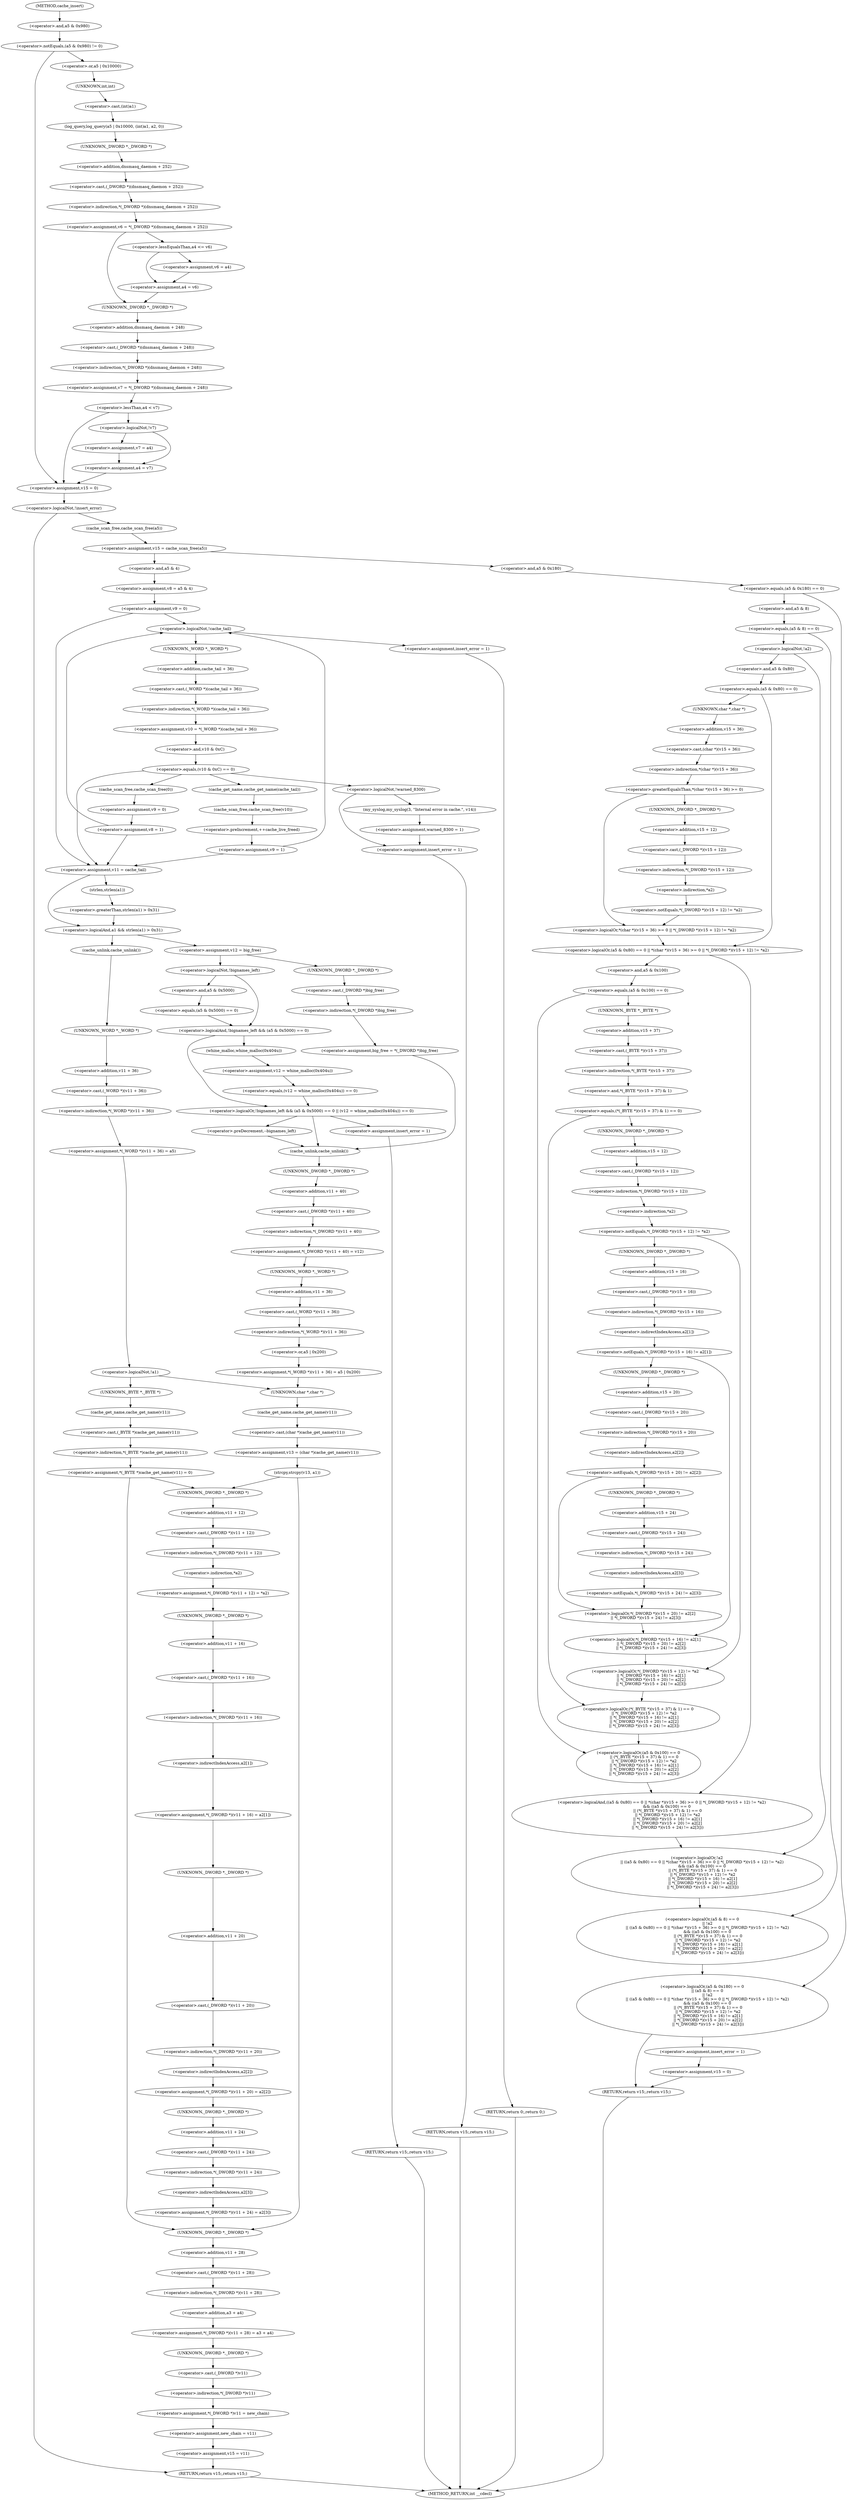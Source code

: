 digraph cache_insert {  
"1000129" [label = "(<operator>.notEquals,(a5 & 0x980) != 0)" ]
"1000130" [label = "(<operator>.and,a5 & 0x980)" ]
"1000135" [label = "(log_query,log_query(a5 | 0x10000, (int)a1, a2, 0))" ]
"1000136" [label = "(<operator>.or,a5 | 0x10000)" ]
"1000139" [label = "(<operator>.cast,(int)a1)" ]
"1000140" [label = "(UNKNOWN,int,int)" ]
"1000144" [label = "(<operator>.assignment,v6 = *(_DWORD *)(dnsmasq_daemon + 252))" ]
"1000146" [label = "(<operator>.indirection,*(_DWORD *)(dnsmasq_daemon + 252))" ]
"1000147" [label = "(<operator>.cast,(_DWORD *)(dnsmasq_daemon + 252))" ]
"1000148" [label = "(UNKNOWN,_DWORD *,_DWORD *)" ]
"1000149" [label = "(<operator>.addition,dnsmasq_daemon + 252)" ]
"1000156" [label = "(<operator>.lessEqualsThan,a4 <= v6)" ]
"1000159" [label = "(<operator>.assignment,v6 = a4)" ]
"1000162" [label = "(<operator>.assignment,a4 = v6)" ]
"1000165" [label = "(<operator>.assignment,v7 = *(_DWORD *)(dnsmasq_daemon + 248))" ]
"1000167" [label = "(<operator>.indirection,*(_DWORD *)(dnsmasq_daemon + 248))" ]
"1000168" [label = "(<operator>.cast,(_DWORD *)(dnsmasq_daemon + 248))" ]
"1000169" [label = "(UNKNOWN,_DWORD *,_DWORD *)" ]
"1000170" [label = "(<operator>.addition,dnsmasq_daemon + 248)" ]
"1000174" [label = "(<operator>.lessThan,a4 < v7)" ]
"1000179" [label = "(<operator>.logicalNot,!v7)" ]
"1000181" [label = "(<operator>.assignment,v7 = a4)" ]
"1000184" [label = "(<operator>.assignment,a4 = v7)" ]
"1000187" [label = "(<operator>.assignment,v15 = 0)" ]
"1000191" [label = "(<operator>.logicalNot,!insert_error)" ]
"1000194" [label = "(<operator>.assignment,v15 = cache_scan_free(a5))" ]
"1000196" [label = "(cache_scan_free,cache_scan_free(a5))" ]
"1000202" [label = "(<operator>.logicalOr,(a5 & 0x180) == 0\n        || (a5 & 8) == 0\n        || !a2\n        || ((a5 & 0x80) == 0 || *(char *)(v15 + 36) >= 0 || *(_DWORD *)(v15 + 12) != *a2)\n        && ((a5 & 0x100) == 0\n         || (*(_BYTE *)(v15 + 37) & 1) == 0\n         || *(_DWORD *)(v15 + 12) != *a2\n         || *(_DWORD *)(v15 + 16) != a2[1]\n         || *(_DWORD *)(v15 + 20) != a2[2]\n         || *(_DWORD *)(v15 + 24) != a2[3]))" ]
"1000203" [label = "(<operator>.equals,(a5 & 0x180) == 0)" ]
"1000204" [label = "(<operator>.and,a5 & 0x180)" ]
"1000208" [label = "(<operator>.logicalOr,(a5 & 8) == 0\n        || !a2\n        || ((a5 & 0x80) == 0 || *(char *)(v15 + 36) >= 0 || *(_DWORD *)(v15 + 12) != *a2)\n        && ((a5 & 0x100) == 0\n         || (*(_BYTE *)(v15 + 37) & 1) == 0\n         || *(_DWORD *)(v15 + 12) != *a2\n         || *(_DWORD *)(v15 + 16) != a2[1]\n         || *(_DWORD *)(v15 + 20) != a2[2]\n         || *(_DWORD *)(v15 + 24) != a2[3]))" ]
"1000209" [label = "(<operator>.equals,(a5 & 8) == 0)" ]
"1000210" [label = "(<operator>.and,a5 & 8)" ]
"1000214" [label = "(<operator>.logicalOr,!a2\n        || ((a5 & 0x80) == 0 || *(char *)(v15 + 36) >= 0 || *(_DWORD *)(v15 + 12) != *a2)\n        && ((a5 & 0x100) == 0\n         || (*(_BYTE *)(v15 + 37) & 1) == 0\n         || *(_DWORD *)(v15 + 12) != *a2\n         || *(_DWORD *)(v15 + 16) != a2[1]\n         || *(_DWORD *)(v15 + 20) != a2[2]\n         || *(_DWORD *)(v15 + 24) != a2[3]))" ]
"1000215" [label = "(<operator>.logicalNot,!a2)" ]
"1000217" [label = "(<operator>.logicalAnd,((a5 & 0x80) == 0 || *(char *)(v15 + 36) >= 0 || *(_DWORD *)(v15 + 12) != *a2)\n        && ((a5 & 0x100) == 0\n         || (*(_BYTE *)(v15 + 37) & 1) == 0\n         || *(_DWORD *)(v15 + 12) != *a2\n         || *(_DWORD *)(v15 + 16) != a2[1]\n         || *(_DWORD *)(v15 + 20) != a2[2]\n         || *(_DWORD *)(v15 + 24) != a2[3]))" ]
"1000218" [label = "(<operator>.logicalOr,(a5 & 0x80) == 0 || *(char *)(v15 + 36) >= 0 || *(_DWORD *)(v15 + 12) != *a2)" ]
"1000219" [label = "(<operator>.equals,(a5 & 0x80) == 0)" ]
"1000220" [label = "(<operator>.and,a5 & 0x80)" ]
"1000224" [label = "(<operator>.logicalOr,*(char *)(v15 + 36) >= 0 || *(_DWORD *)(v15 + 12) != *a2)" ]
"1000225" [label = "(<operator>.greaterEqualsThan,*(char *)(v15 + 36) >= 0)" ]
"1000226" [label = "(<operator>.indirection,*(char *)(v15 + 36))" ]
"1000227" [label = "(<operator>.cast,(char *)(v15 + 36))" ]
"1000228" [label = "(UNKNOWN,char *,char *)" ]
"1000229" [label = "(<operator>.addition,v15 + 36)" ]
"1000233" [label = "(<operator>.notEquals,*(_DWORD *)(v15 + 12) != *a2)" ]
"1000234" [label = "(<operator>.indirection,*(_DWORD *)(v15 + 12))" ]
"1000235" [label = "(<operator>.cast,(_DWORD *)(v15 + 12))" ]
"1000236" [label = "(UNKNOWN,_DWORD *,_DWORD *)" ]
"1000237" [label = "(<operator>.addition,v15 + 12)" ]
"1000240" [label = "(<operator>.indirection,*a2)" ]
"1000242" [label = "(<operator>.logicalOr,(a5 & 0x100) == 0\n         || (*(_BYTE *)(v15 + 37) & 1) == 0\n         || *(_DWORD *)(v15 + 12) != *a2\n         || *(_DWORD *)(v15 + 16) != a2[1]\n         || *(_DWORD *)(v15 + 20) != a2[2]\n         || *(_DWORD *)(v15 + 24) != a2[3])" ]
"1000243" [label = "(<operator>.equals,(a5 & 0x100) == 0)" ]
"1000244" [label = "(<operator>.and,a5 & 0x100)" ]
"1000248" [label = "(<operator>.logicalOr,(*(_BYTE *)(v15 + 37) & 1) == 0\n         || *(_DWORD *)(v15 + 12) != *a2\n         || *(_DWORD *)(v15 + 16) != a2[1]\n         || *(_DWORD *)(v15 + 20) != a2[2]\n         || *(_DWORD *)(v15 + 24) != a2[3])" ]
"1000249" [label = "(<operator>.equals,(*(_BYTE *)(v15 + 37) & 1) == 0)" ]
"1000250" [label = "(<operator>.and,*(_BYTE *)(v15 + 37) & 1)" ]
"1000251" [label = "(<operator>.indirection,*(_BYTE *)(v15 + 37))" ]
"1000252" [label = "(<operator>.cast,(_BYTE *)(v15 + 37))" ]
"1000253" [label = "(UNKNOWN,_BYTE *,_BYTE *)" ]
"1000254" [label = "(<operator>.addition,v15 + 37)" ]
"1000259" [label = "(<operator>.logicalOr,*(_DWORD *)(v15 + 12) != *a2\n         || *(_DWORD *)(v15 + 16) != a2[1]\n         || *(_DWORD *)(v15 + 20) != a2[2]\n         || *(_DWORD *)(v15 + 24) != a2[3])" ]
"1000260" [label = "(<operator>.notEquals,*(_DWORD *)(v15 + 12) != *a2)" ]
"1000261" [label = "(<operator>.indirection,*(_DWORD *)(v15 + 12))" ]
"1000262" [label = "(<operator>.cast,(_DWORD *)(v15 + 12))" ]
"1000263" [label = "(UNKNOWN,_DWORD *,_DWORD *)" ]
"1000264" [label = "(<operator>.addition,v15 + 12)" ]
"1000267" [label = "(<operator>.indirection,*a2)" ]
"1000269" [label = "(<operator>.logicalOr,*(_DWORD *)(v15 + 16) != a2[1]\n         || *(_DWORD *)(v15 + 20) != a2[2]\n         || *(_DWORD *)(v15 + 24) != a2[3])" ]
"1000270" [label = "(<operator>.notEquals,*(_DWORD *)(v15 + 16) != a2[1])" ]
"1000271" [label = "(<operator>.indirection,*(_DWORD *)(v15 + 16))" ]
"1000272" [label = "(<operator>.cast,(_DWORD *)(v15 + 16))" ]
"1000273" [label = "(UNKNOWN,_DWORD *,_DWORD *)" ]
"1000274" [label = "(<operator>.addition,v15 + 16)" ]
"1000277" [label = "(<operator>.indirectIndexAccess,a2[1])" ]
"1000280" [label = "(<operator>.logicalOr,*(_DWORD *)(v15 + 20) != a2[2]\n         || *(_DWORD *)(v15 + 24) != a2[3])" ]
"1000281" [label = "(<operator>.notEquals,*(_DWORD *)(v15 + 20) != a2[2])" ]
"1000282" [label = "(<operator>.indirection,*(_DWORD *)(v15 + 20))" ]
"1000283" [label = "(<operator>.cast,(_DWORD *)(v15 + 20))" ]
"1000284" [label = "(UNKNOWN,_DWORD *,_DWORD *)" ]
"1000285" [label = "(<operator>.addition,v15 + 20)" ]
"1000288" [label = "(<operator>.indirectIndexAccess,a2[2])" ]
"1000291" [label = "(<operator>.notEquals,*(_DWORD *)(v15 + 24) != a2[3])" ]
"1000292" [label = "(<operator>.indirection,*(_DWORD *)(v15 + 24))" ]
"1000293" [label = "(<operator>.cast,(_DWORD *)(v15 + 24))" ]
"1000294" [label = "(UNKNOWN,_DWORD *,_DWORD *)" ]
"1000295" [label = "(<operator>.addition,v15 + 24)" ]
"1000298" [label = "(<operator>.indirectIndexAccess,a2[3])" ]
"1000302" [label = "(<operator>.assignment,insert_error = 1)" ]
"1000305" [label = "(<operator>.assignment,v15 = 0)" ]
"1000308" [label = "(RETURN,return v15;,return v15;)" ]
"1000310" [label = "(<operator>.assignment,v8 = a5 & 4)" ]
"1000312" [label = "(<operator>.and,a5 & 4)" ]
"1000315" [label = "(<operator>.assignment,v9 = 0)" ]
"1000322" [label = "(<operator>.logicalNot,!cache_tail)" ]
"1000325" [label = "(<operator>.assignment,insert_error = 1)" ]
"1000328" [label = "(RETURN,return 0;,return 0;)" ]
"1000330" [label = "(<operator>.assignment,v10 = *(_WORD *)(cache_tail + 36))" ]
"1000332" [label = "(<operator>.indirection,*(_WORD *)(cache_tail + 36))" ]
"1000333" [label = "(<operator>.cast,(_WORD *)(cache_tail + 36))" ]
"1000334" [label = "(UNKNOWN,_WORD *,_WORD *)" ]
"1000335" [label = "(<operator>.addition,cache_tail + 36)" ]
"1000339" [label = "(<operator>.equals,(v10 & 0xC) == 0)" ]
"1000340" [label = "(<operator>.and,v10 & 0xC)" ]
"1000349" [label = "(<operator>.logicalNot,!warned_8300)" ]
"1000352" [label = "(my_syslog,my_syslog(3, \"Internal error in cache.\", v14))" ]
"1000356" [label = "(<operator>.assignment,warned_8300 = 1)" ]
"1000359" [label = "(<operator>.assignment,insert_error = 1)" ]
"1000362" [label = "(RETURN,return v15;,return v15;)" ]
"1000367" [label = "(cache_get_name,cache_get_name(cache_tail))" ]
"1000369" [label = "(cache_scan_free,cache_scan_free(v10))" ]
"1000371" [label = "(<operator>.preIncrement,++cache_live_freed)" ]
"1000373" [label = "(<operator>.assignment,v9 = 1)" ]
"1000378" [label = "(cache_scan_free,cache_scan_free(0))" ]
"1000380" [label = "(<operator>.assignment,v9 = 0)" ]
"1000383" [label = "(<operator>.assignment,v8 = 1)" ]
"1000386" [label = "(<operator>.assignment,v11 = cache_tail)" ]
"1000390" [label = "(<operator>.logicalAnd,a1 && strlen(a1) > 0x31)" ]
"1000392" [label = "(<operator>.greaterThan,strlen(a1) > 0x31)" ]
"1000393" [label = "(strlen,strlen(a1))" ]
"1000397" [label = "(<operator>.assignment,v12 = big_free)" ]
"1000403" [label = "(<operator>.assignment,big_free = *(_DWORD *)big_free)" ]
"1000405" [label = "(<operator>.indirection,*(_DWORD *)big_free)" ]
"1000406" [label = "(<operator>.cast,(_DWORD *)big_free)" ]
"1000407" [label = "(UNKNOWN,_DWORD *,_DWORD *)" ]
"1000412" [label = "(<operator>.logicalOr,!bignames_left && (a5 & 0x5000) == 0 || (v12 = whine_malloc(0x404u)) == 0)" ]
"1000413" [label = "(<operator>.logicalAnd,!bignames_left && (a5 & 0x5000) == 0)" ]
"1000414" [label = "(<operator>.logicalNot,!bignames_left)" ]
"1000416" [label = "(<operator>.equals,(a5 & 0x5000) == 0)" ]
"1000417" [label = "(<operator>.and,a5 & 0x5000)" ]
"1000421" [label = "(<operator>.equals,(v12 = whine_malloc(0x404u)) == 0)" ]
"1000422" [label = "(<operator>.assignment,v12 = whine_malloc(0x404u))" ]
"1000424" [label = "(whine_malloc,whine_malloc(0x404u))" ]
"1000428" [label = "(<operator>.assignment,insert_error = 1)" ]
"1000431" [label = "(RETURN,return v15;,return v15;)" ]
"1000435" [label = "(<operator>.preDecrement,--bignames_left)" ]
"1000437" [label = "(cache_unlink,cache_unlink())" ]
"1000438" [label = "(<operator>.assignment,*(_DWORD *)(v11 + 40) = v12)" ]
"1000439" [label = "(<operator>.indirection,*(_DWORD *)(v11 + 40))" ]
"1000440" [label = "(<operator>.cast,(_DWORD *)(v11 + 40))" ]
"1000441" [label = "(UNKNOWN,_DWORD *,_DWORD *)" ]
"1000442" [label = "(<operator>.addition,v11 + 40)" ]
"1000446" [label = "(<operator>.assignment,*(_WORD *)(v11 + 36) = a5 | 0x200)" ]
"1000447" [label = "(<operator>.indirection,*(_WORD *)(v11 + 36))" ]
"1000448" [label = "(<operator>.cast,(_WORD *)(v11 + 36))" ]
"1000449" [label = "(UNKNOWN,_WORD *,_WORD *)" ]
"1000450" [label = "(<operator>.addition,v11 + 36)" ]
"1000453" [label = "(<operator>.or,a5 | 0x200)" ]
"1000458" [label = "(cache_unlink,cache_unlink())" ]
"1000459" [label = "(<operator>.assignment,*(_WORD *)(v11 + 36) = a5)" ]
"1000460" [label = "(<operator>.indirection,*(_WORD *)(v11 + 36))" ]
"1000461" [label = "(<operator>.cast,(_WORD *)(v11 + 36))" ]
"1000462" [label = "(UNKNOWN,_WORD *,_WORD *)" ]
"1000463" [label = "(<operator>.addition,v11 + 36)" ]
"1000468" [label = "(<operator>.logicalNot,!a1)" ]
"1000471" [label = "(<operator>.assignment,*(_BYTE *)cache_get_name(v11) = 0)" ]
"1000472" [label = "(<operator>.indirection,*(_BYTE *)cache_get_name(v11))" ]
"1000473" [label = "(<operator>.cast,(_BYTE *)cache_get_name(v11))" ]
"1000474" [label = "(UNKNOWN,_BYTE *,_BYTE *)" ]
"1000475" [label = "(cache_get_name,cache_get_name(v11))" ]
"1000479" [label = "(<operator>.assignment,v13 = (char *)cache_get_name(v11))" ]
"1000481" [label = "(<operator>.cast,(char *)cache_get_name(v11))" ]
"1000482" [label = "(UNKNOWN,char *,char *)" ]
"1000483" [label = "(cache_get_name,cache_get_name(v11))" ]
"1000485" [label = "(strcpy,strcpy(v13, a1))" ]
"1000492" [label = "(<operator>.assignment,*(_DWORD *)(v11 + 12) = *a2)" ]
"1000493" [label = "(<operator>.indirection,*(_DWORD *)(v11 + 12))" ]
"1000494" [label = "(<operator>.cast,(_DWORD *)(v11 + 12))" ]
"1000495" [label = "(UNKNOWN,_DWORD *,_DWORD *)" ]
"1000496" [label = "(<operator>.addition,v11 + 12)" ]
"1000499" [label = "(<operator>.indirection,*a2)" ]
"1000501" [label = "(<operator>.assignment,*(_DWORD *)(v11 + 16) = a2[1])" ]
"1000502" [label = "(<operator>.indirection,*(_DWORD *)(v11 + 16))" ]
"1000503" [label = "(<operator>.cast,(_DWORD *)(v11 + 16))" ]
"1000504" [label = "(UNKNOWN,_DWORD *,_DWORD *)" ]
"1000505" [label = "(<operator>.addition,v11 + 16)" ]
"1000508" [label = "(<operator>.indirectIndexAccess,a2[1])" ]
"1000511" [label = "(<operator>.assignment,*(_DWORD *)(v11 + 20) = a2[2])" ]
"1000512" [label = "(<operator>.indirection,*(_DWORD *)(v11 + 20))" ]
"1000513" [label = "(<operator>.cast,(_DWORD *)(v11 + 20))" ]
"1000514" [label = "(UNKNOWN,_DWORD *,_DWORD *)" ]
"1000515" [label = "(<operator>.addition,v11 + 20)" ]
"1000518" [label = "(<operator>.indirectIndexAccess,a2[2])" ]
"1000521" [label = "(<operator>.assignment,*(_DWORD *)(v11 + 24) = a2[3])" ]
"1000522" [label = "(<operator>.indirection,*(_DWORD *)(v11 + 24))" ]
"1000523" [label = "(<operator>.cast,(_DWORD *)(v11 + 24))" ]
"1000524" [label = "(UNKNOWN,_DWORD *,_DWORD *)" ]
"1000525" [label = "(<operator>.addition,v11 + 24)" ]
"1000528" [label = "(<operator>.indirectIndexAccess,a2[3])" ]
"1000531" [label = "(<operator>.assignment,*(_DWORD *)(v11 + 28) = a3 + a4)" ]
"1000532" [label = "(<operator>.indirection,*(_DWORD *)(v11 + 28))" ]
"1000533" [label = "(<operator>.cast,(_DWORD *)(v11 + 28))" ]
"1000534" [label = "(UNKNOWN,_DWORD *,_DWORD *)" ]
"1000535" [label = "(<operator>.addition,v11 + 28)" ]
"1000538" [label = "(<operator>.addition,a3 + a4)" ]
"1000541" [label = "(<operator>.assignment,*(_DWORD *)v11 = new_chain)" ]
"1000542" [label = "(<operator>.indirection,*(_DWORD *)v11)" ]
"1000543" [label = "(<operator>.cast,(_DWORD *)v11)" ]
"1000544" [label = "(UNKNOWN,_DWORD *,_DWORD *)" ]
"1000547" [label = "(<operator>.assignment,new_chain = v11)" ]
"1000550" [label = "(<operator>.assignment,v15 = v11)" ]
"1000553" [label = "(RETURN,return v15;,return v15;)" ]
"1000111" [label = "(METHOD,cache_insert)" ]
"1000555" [label = "(METHOD_RETURN,int __cdecl)" ]
  "1000129" -> "1000136" 
  "1000129" -> "1000187" 
  "1000130" -> "1000129" 
  "1000135" -> "1000148" 
  "1000136" -> "1000140" 
  "1000139" -> "1000135" 
  "1000140" -> "1000139" 
  "1000144" -> "1000156" 
  "1000144" -> "1000169" 
  "1000146" -> "1000144" 
  "1000147" -> "1000146" 
  "1000148" -> "1000149" 
  "1000149" -> "1000147" 
  "1000156" -> "1000159" 
  "1000156" -> "1000162" 
  "1000159" -> "1000162" 
  "1000162" -> "1000169" 
  "1000165" -> "1000174" 
  "1000167" -> "1000165" 
  "1000168" -> "1000167" 
  "1000169" -> "1000170" 
  "1000170" -> "1000168" 
  "1000174" -> "1000179" 
  "1000174" -> "1000187" 
  "1000179" -> "1000181" 
  "1000179" -> "1000184" 
  "1000181" -> "1000184" 
  "1000184" -> "1000187" 
  "1000187" -> "1000191" 
  "1000191" -> "1000196" 
  "1000191" -> "1000553" 
  "1000194" -> "1000204" 
  "1000194" -> "1000312" 
  "1000196" -> "1000194" 
  "1000202" -> "1000302" 
  "1000202" -> "1000308" 
  "1000203" -> "1000202" 
  "1000203" -> "1000210" 
  "1000204" -> "1000203" 
  "1000208" -> "1000202" 
  "1000209" -> "1000208" 
  "1000209" -> "1000215" 
  "1000210" -> "1000209" 
  "1000214" -> "1000208" 
  "1000215" -> "1000214" 
  "1000215" -> "1000220" 
  "1000217" -> "1000214" 
  "1000218" -> "1000217" 
  "1000218" -> "1000244" 
  "1000219" -> "1000228" 
  "1000219" -> "1000218" 
  "1000220" -> "1000219" 
  "1000224" -> "1000218" 
  "1000225" -> "1000236" 
  "1000225" -> "1000224" 
  "1000226" -> "1000225" 
  "1000227" -> "1000226" 
  "1000228" -> "1000229" 
  "1000229" -> "1000227" 
  "1000233" -> "1000224" 
  "1000234" -> "1000240" 
  "1000235" -> "1000234" 
  "1000236" -> "1000237" 
  "1000237" -> "1000235" 
  "1000240" -> "1000233" 
  "1000242" -> "1000217" 
  "1000243" -> "1000253" 
  "1000243" -> "1000242" 
  "1000244" -> "1000243" 
  "1000248" -> "1000242" 
  "1000249" -> "1000263" 
  "1000249" -> "1000248" 
  "1000250" -> "1000249" 
  "1000251" -> "1000250" 
  "1000252" -> "1000251" 
  "1000253" -> "1000254" 
  "1000254" -> "1000252" 
  "1000259" -> "1000248" 
  "1000260" -> "1000273" 
  "1000260" -> "1000259" 
  "1000261" -> "1000267" 
  "1000262" -> "1000261" 
  "1000263" -> "1000264" 
  "1000264" -> "1000262" 
  "1000267" -> "1000260" 
  "1000269" -> "1000259" 
  "1000270" -> "1000284" 
  "1000270" -> "1000269" 
  "1000271" -> "1000277" 
  "1000272" -> "1000271" 
  "1000273" -> "1000274" 
  "1000274" -> "1000272" 
  "1000277" -> "1000270" 
  "1000280" -> "1000269" 
  "1000281" -> "1000294" 
  "1000281" -> "1000280" 
  "1000282" -> "1000288" 
  "1000283" -> "1000282" 
  "1000284" -> "1000285" 
  "1000285" -> "1000283" 
  "1000288" -> "1000281" 
  "1000291" -> "1000280" 
  "1000292" -> "1000298" 
  "1000293" -> "1000292" 
  "1000294" -> "1000295" 
  "1000295" -> "1000293" 
  "1000298" -> "1000291" 
  "1000302" -> "1000305" 
  "1000305" -> "1000308" 
  "1000308" -> "1000555" 
  "1000310" -> "1000315" 
  "1000312" -> "1000310" 
  "1000315" -> "1000322" 
  "1000315" -> "1000386" 
  "1000322" -> "1000325" 
  "1000322" -> "1000334" 
  "1000325" -> "1000328" 
  "1000328" -> "1000555" 
  "1000330" -> "1000340" 
  "1000332" -> "1000330" 
  "1000333" -> "1000332" 
  "1000334" -> "1000335" 
  "1000335" -> "1000333" 
  "1000339" -> "1000386" 
  "1000339" -> "1000349" 
  "1000339" -> "1000367" 
  "1000339" -> "1000378" 
  "1000340" -> "1000339" 
  "1000349" -> "1000352" 
  "1000349" -> "1000359" 
  "1000352" -> "1000356" 
  "1000356" -> "1000359" 
  "1000359" -> "1000362" 
  "1000362" -> "1000555" 
  "1000367" -> "1000369" 
  "1000369" -> "1000371" 
  "1000371" -> "1000373" 
  "1000373" -> "1000322" 
  "1000373" -> "1000386" 
  "1000378" -> "1000380" 
  "1000380" -> "1000383" 
  "1000383" -> "1000322" 
  "1000383" -> "1000386" 
  "1000386" -> "1000390" 
  "1000386" -> "1000393" 
  "1000390" -> "1000458" 
  "1000390" -> "1000397" 
  "1000392" -> "1000390" 
  "1000393" -> "1000392" 
  "1000397" -> "1000407" 
  "1000397" -> "1000414" 
  "1000403" -> "1000437" 
  "1000405" -> "1000403" 
  "1000406" -> "1000405" 
  "1000407" -> "1000406" 
  "1000412" -> "1000428" 
  "1000412" -> "1000437" 
  "1000412" -> "1000435" 
  "1000413" -> "1000412" 
  "1000413" -> "1000424" 
  "1000414" -> "1000413" 
  "1000414" -> "1000417" 
  "1000416" -> "1000413" 
  "1000417" -> "1000416" 
  "1000421" -> "1000412" 
  "1000422" -> "1000421" 
  "1000424" -> "1000422" 
  "1000428" -> "1000431" 
  "1000431" -> "1000555" 
  "1000435" -> "1000437" 
  "1000437" -> "1000441" 
  "1000438" -> "1000449" 
  "1000439" -> "1000438" 
  "1000440" -> "1000439" 
  "1000441" -> "1000442" 
  "1000442" -> "1000440" 
  "1000446" -> "1000482" 
  "1000447" -> "1000453" 
  "1000448" -> "1000447" 
  "1000449" -> "1000450" 
  "1000450" -> "1000448" 
  "1000453" -> "1000446" 
  "1000458" -> "1000462" 
  "1000459" -> "1000468" 
  "1000460" -> "1000459" 
  "1000461" -> "1000460" 
  "1000462" -> "1000463" 
  "1000463" -> "1000461" 
  "1000468" -> "1000474" 
  "1000468" -> "1000482" 
  "1000471" -> "1000495" 
  "1000471" -> "1000534" 
  "1000472" -> "1000471" 
  "1000473" -> "1000472" 
  "1000474" -> "1000475" 
  "1000475" -> "1000473" 
  "1000479" -> "1000485" 
  "1000481" -> "1000479" 
  "1000482" -> "1000483" 
  "1000483" -> "1000481" 
  "1000485" -> "1000495" 
  "1000485" -> "1000534" 
  "1000492" -> "1000504" 
  "1000493" -> "1000499" 
  "1000494" -> "1000493" 
  "1000495" -> "1000496" 
  "1000496" -> "1000494" 
  "1000499" -> "1000492" 
  "1000501" -> "1000514" 
  "1000502" -> "1000508" 
  "1000503" -> "1000502" 
  "1000504" -> "1000505" 
  "1000505" -> "1000503" 
  "1000508" -> "1000501" 
  "1000511" -> "1000524" 
  "1000512" -> "1000518" 
  "1000513" -> "1000512" 
  "1000514" -> "1000515" 
  "1000515" -> "1000513" 
  "1000518" -> "1000511" 
  "1000521" -> "1000534" 
  "1000522" -> "1000528" 
  "1000523" -> "1000522" 
  "1000524" -> "1000525" 
  "1000525" -> "1000523" 
  "1000528" -> "1000521" 
  "1000531" -> "1000544" 
  "1000532" -> "1000538" 
  "1000533" -> "1000532" 
  "1000534" -> "1000535" 
  "1000535" -> "1000533" 
  "1000538" -> "1000531" 
  "1000541" -> "1000547" 
  "1000542" -> "1000541" 
  "1000543" -> "1000542" 
  "1000544" -> "1000543" 
  "1000547" -> "1000550" 
  "1000550" -> "1000553" 
  "1000553" -> "1000555" 
  "1000111" -> "1000130" 
}

